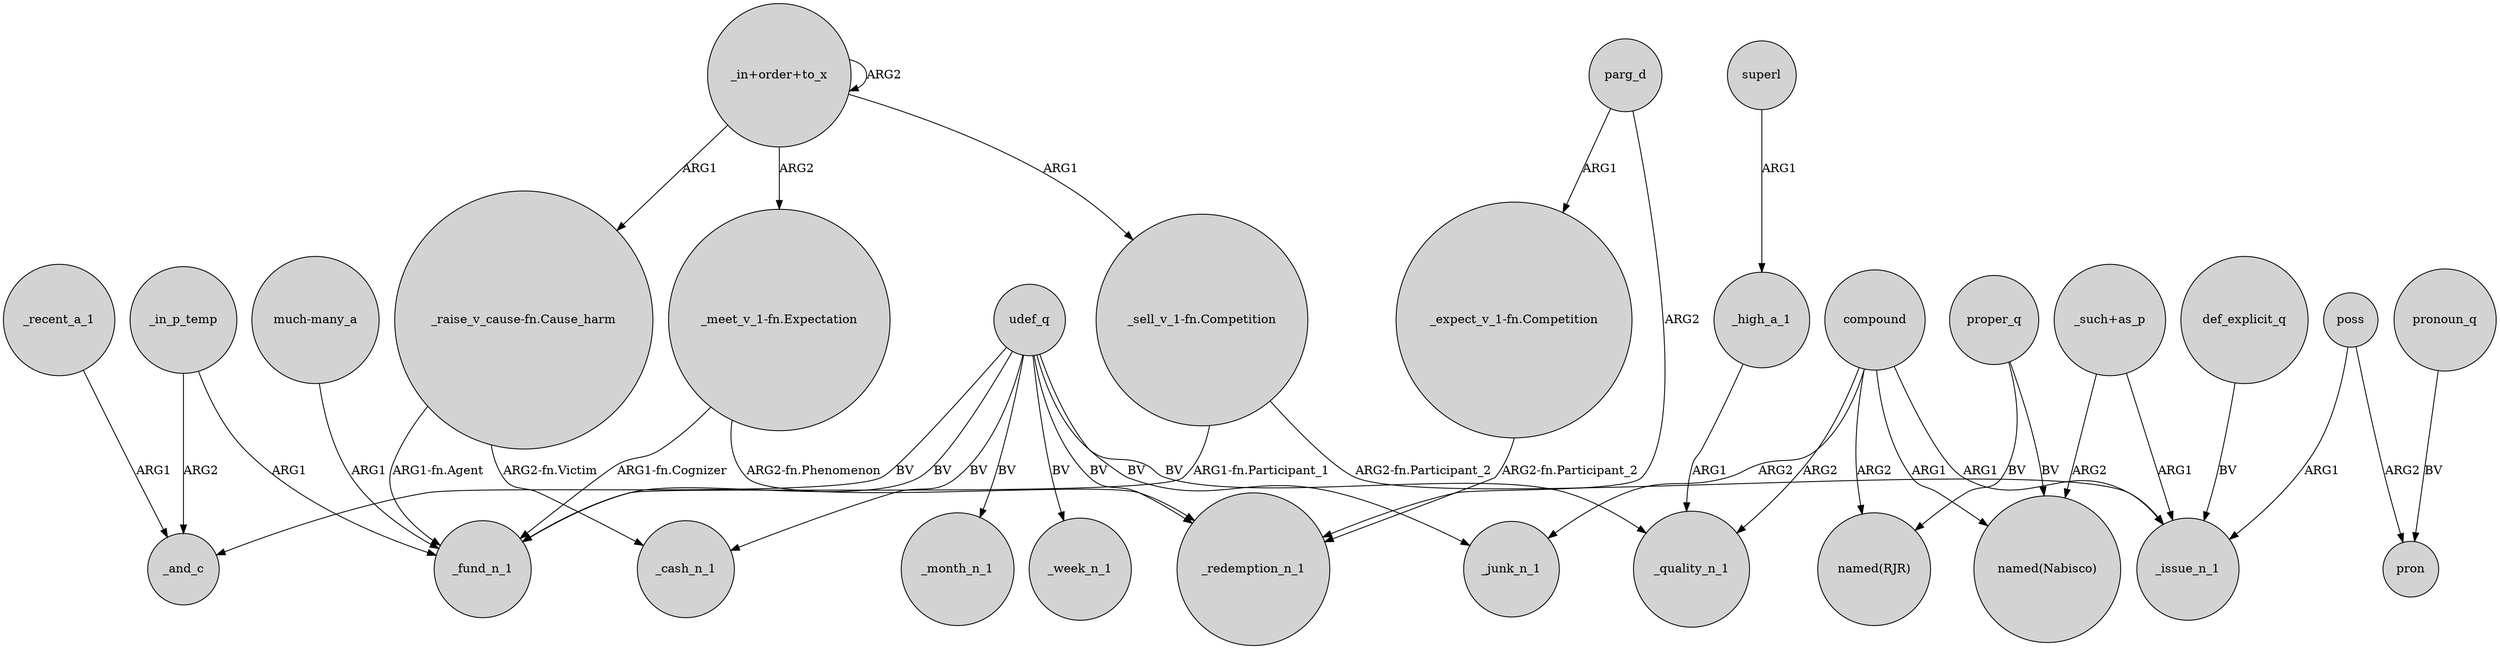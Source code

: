 digraph {
	node [shape=circle style=filled]
	udef_q -> _month_n_1 [label=BV]
	udef_q -> _cash_n_1 [label=BV]
	proper_q -> "named(RJR)" [label=BV]
	def_explicit_q -> _issue_n_1 [label=BV]
	udef_q -> _redemption_n_1 [label=BV]
	udef_q -> _fund_n_1 [label=BV]
	_in_p_temp -> _fund_n_1 [label=ARG1]
	_high_a_1 -> _quality_n_1 [label=ARG1]
	compound -> _junk_n_1 [label=ARG2]
	_recent_a_1 -> _and_c [label=ARG1]
	poss -> _issue_n_1 [label=ARG1]
	udef_q -> _and_c [label=BV]
	"_raise_v_cause-fn.Cause_harm" -> _fund_n_1 [label="ARG1-fn.Agent"]
	"_sell_v_1-fn.Competition" -> _issue_n_1 [label="ARG2-fn.Participant_2"]
	compound -> "named(RJR)" [label=ARG2]
	pronoun_q -> pron [label=BV]
	udef_q -> _week_n_1 [label=BV]
	_in_p_temp -> _and_c [label=ARG2]
	poss -> pron [label=ARG2]
	udef_q -> _quality_n_1 [label=BV]
	"_such+as_p" -> "named(Nabisco)" [label=ARG2]
	compound -> _quality_n_1 [label=ARG2]
	"_expect_v_1-fn.Competition" -> _redemption_n_1 [label="ARG2-fn.Participant_2"]
	"_meet_v_1-fn.Expectation" -> _fund_n_1 [label="ARG1-fn.Cognizer"]
	parg_d -> "_expect_v_1-fn.Competition" [label=ARG1]
	compound -> "named(Nabisco)" [label=ARG1]
	"_sell_v_1-fn.Competition" -> _fund_n_1 [label="ARG1-fn.Participant_1"]
	udef_q -> _junk_n_1 [label=BV]
	"_in+order+to_x" -> "_raise_v_cause-fn.Cause_harm" [label=ARG1]
	"_in+order+to_x" -> "_in+order+to_x" [label=ARG2]
	"_raise_v_cause-fn.Cause_harm" -> _cash_n_1 [label="ARG2-fn.Victim"]
	"_in+order+to_x" -> "_sell_v_1-fn.Competition" [label=ARG1]
	"_such+as_p" -> _issue_n_1 [label=ARG1]
	"_in+order+to_x" -> "_meet_v_1-fn.Expectation" [label=ARG2]
	proper_q -> "named(Nabisco)" [label=BV]
	"_meet_v_1-fn.Expectation" -> _redemption_n_1 [label="ARG2-fn.Phenomenon"]
	compound -> _issue_n_1 [label=ARG1]
	superl -> _high_a_1 [label=ARG1]
	parg_d -> _redemption_n_1 [label=ARG2]
	"much-many_a" -> _fund_n_1 [label=ARG1]
}
